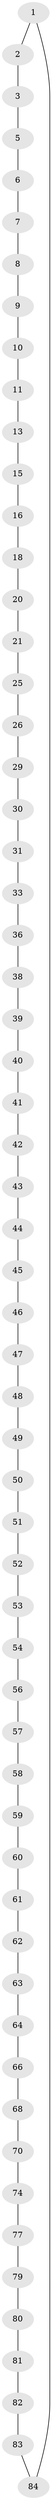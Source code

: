 // original degree distribution, {2: 1.0}
// Generated by graph-tools (version 1.1) at 2025/20/03/04/25 18:20:01]
// undirected, 60 vertices, 60 edges
graph export_dot {
graph [start="1"]
  node [color=gray90,style=filled];
  1;
  2;
  3 [super="+4"];
  5;
  6;
  7;
  8;
  9;
  10;
  11 [super="+12"];
  13 [super="+14"];
  15;
  16 [super="+17"];
  18 [super="+19"];
  20;
  21 [super="+22"];
  25;
  26 [super="+27"];
  29;
  30;
  31 [super="+32"];
  33 [super="+34"];
  36 [super="+37"];
  38;
  39;
  40;
  41;
  42;
  43;
  44;
  45;
  46;
  47;
  48;
  49;
  50;
  51;
  52;
  53;
  54 [super="+55"];
  56;
  57;
  58;
  59;
  60;
  61;
  62;
  63;
  64 [super="+65"];
  66 [super="+67"];
  68 [super="+69"];
  70 [super="+71"];
  74 [super="+75"];
  77 [super="+78"];
  79;
  80;
  81;
  82;
  83;
  84 [super="+85"];
  1 -- 2;
  1 -- 84;
  2 -- 3;
  3 -- 5;
  5 -- 6;
  6 -- 7;
  7 -- 8;
  8 -- 9;
  9 -- 10;
  10 -- 11;
  11 -- 13;
  13 -- 15;
  15 -- 16;
  16 -- 18;
  18 -- 20;
  20 -- 21;
  21 -- 25;
  25 -- 26;
  26 -- 29;
  29 -- 30;
  30 -- 31;
  31 -- 33;
  33 -- 36;
  36 -- 38;
  38 -- 39;
  39 -- 40;
  40 -- 41;
  41 -- 42;
  42 -- 43;
  43 -- 44;
  44 -- 45;
  45 -- 46;
  46 -- 47;
  47 -- 48;
  48 -- 49;
  49 -- 50;
  50 -- 51;
  51 -- 52;
  52 -- 53;
  53 -- 54;
  54 -- 56;
  56 -- 57;
  57 -- 58;
  58 -- 59;
  59 -- 60;
  60 -- 61;
  61 -- 62;
  62 -- 63;
  63 -- 64;
  64 -- 66;
  66 -- 68;
  68 -- 70;
  70 -- 74;
  74 -- 77;
  77 -- 79;
  79 -- 80;
  80 -- 81;
  81 -- 82;
  82 -- 83;
  83 -- 84;
}
